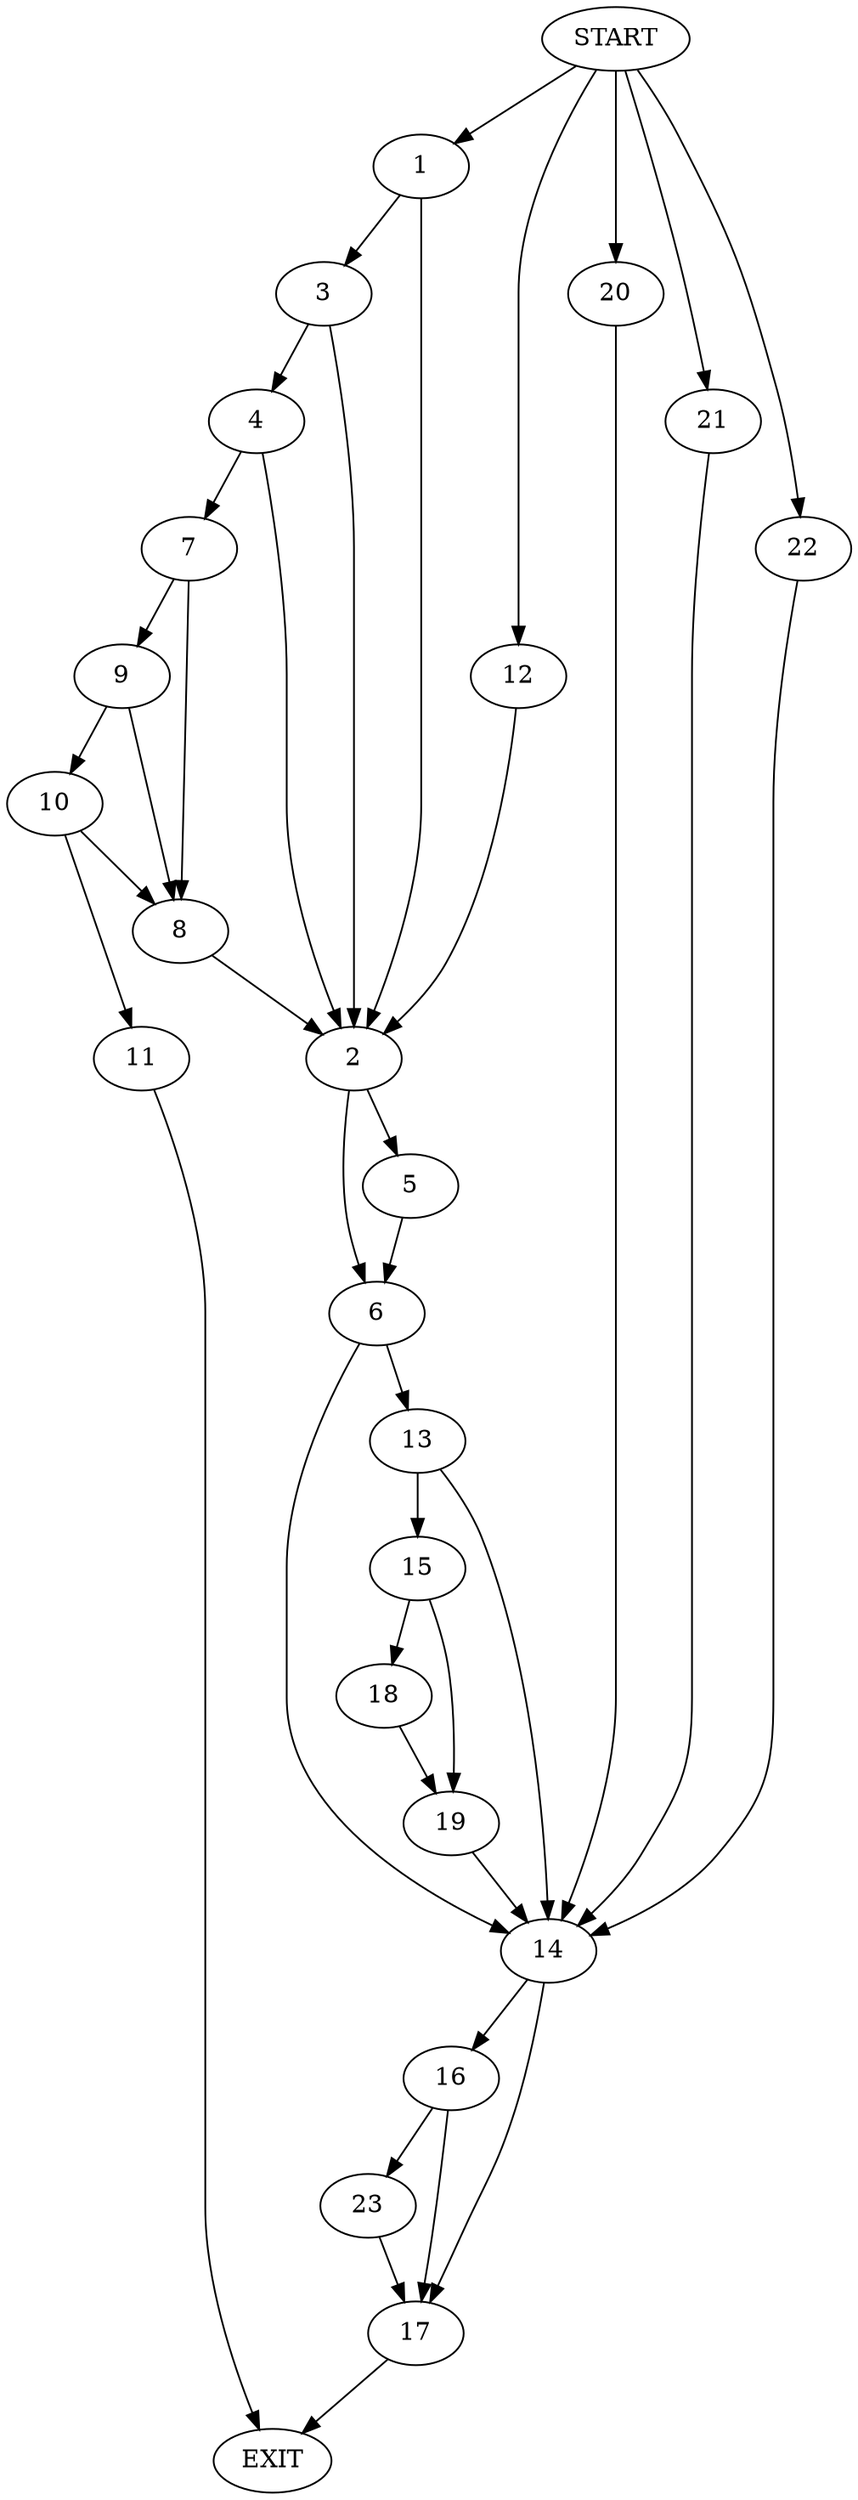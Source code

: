digraph {
0 [label="START"]
24 [label="EXIT"]
0 -> 1
1 -> 2
1 -> 3
3 -> 2
3 -> 4
2 -> 5
2 -> 6
4 -> 7
4 -> 2
7 -> 8
7 -> 9
8 -> 2
9 -> 8
9 -> 10
10 -> 8
10 -> 11
11 -> 24
0 -> 12
12 -> 2
5 -> 6
6 -> 13
6 -> 14
13 -> 15
13 -> 14
14 -> 16
14 -> 17
15 -> 18
15 -> 19
19 -> 14
18 -> 19
0 -> 20
20 -> 14
0 -> 21
21 -> 14
0 -> 22
22 -> 14
17 -> 24
16 -> 23
16 -> 17
23 -> 17
}
